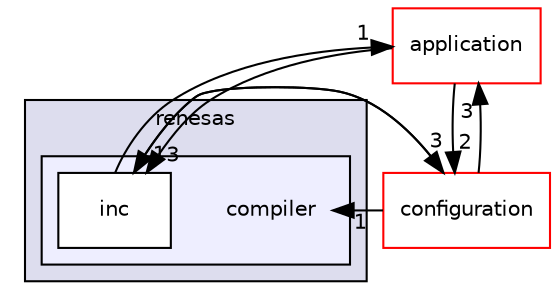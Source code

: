 digraph "compiler" {
  compound=true
  node [ fontsize="10", fontname="Helvetica"];
  edge [ labelfontsize="10", labelfontname="Helvetica"];
  subgraph clusterdir_eb43ea11873235cfcda9a52bf58b71d6 {
    graph [ bgcolor="#ddddee", pencolor="black", label="renesas" fontname="Helvetica", fontsize="10", URL="dir_eb43ea11873235cfcda9a52bf58b71d6.html"]
  subgraph clusterdir_f029f3251b48bb3d01d309310e82fd9d {
    graph [ bgcolor="#eeeeff", pencolor="black", label="" URL="dir_f029f3251b48bb3d01d309310e82fd9d.html"];
    dir_f029f3251b48bb3d01d309310e82fd9d [shape=plaintext label="compiler"];
    dir_feafcc19e4e89e4e9db869fa85acfe88 [shape=box label="inc" color="black" fillcolor="white" style="filled" URL="dir_feafcc19e4e89e4e9db869fa85acfe88.html"];
  }
  }
  dir_eda2a6d705da8f3400ffe9a7dcb90b30 [shape=box label="application" fillcolor="white" style="filled" color="red" URL="dir_eda2a6d705da8f3400ffe9a7dcb90b30.html"];
  dir_95f7b9d4854ca187ae337d299db232bb [shape=box label="configuration" fillcolor="white" style="filled" color="red" URL="dir_95f7b9d4854ca187ae337d299db232bb.html"];
  dir_eda2a6d705da8f3400ffe9a7dcb90b30->dir_95f7b9d4854ca187ae337d299db232bb [headlabel="2", labeldistance=1.5 headhref="dir_000002_000009.html"];
  dir_eda2a6d705da8f3400ffe9a7dcb90b30->dir_feafcc19e4e89e4e9db869fa85acfe88 [headlabel="3", labeldistance=1.5 headhref="dir_000002_000021.html"];
  dir_95f7b9d4854ca187ae337d299db232bb->dir_eda2a6d705da8f3400ffe9a7dcb90b30 [headlabel="3", labeldistance=1.5 headhref="dir_000009_000002.html"];
  dir_95f7b9d4854ca187ae337d299db232bb->dir_f029f3251b48bb3d01d309310e82fd9d [headlabel="1", labeldistance=1.5 headhref="dir_000009_000020.html"];
  dir_95f7b9d4854ca187ae337d299db232bb->dir_feafcc19e4e89e4e9db869fa85acfe88 [headlabel="1", labeldistance=1.5 headhref="dir_000009_000021.html"];
  dir_feafcc19e4e89e4e9db869fa85acfe88->dir_eda2a6d705da8f3400ffe9a7dcb90b30 [headlabel="1", labeldistance=1.5 headhref="dir_000021_000002.html"];
  dir_feafcc19e4e89e4e9db869fa85acfe88->dir_95f7b9d4854ca187ae337d299db232bb [headlabel="3", labeldistance=1.5 headhref="dir_000021_000009.html"];
}

